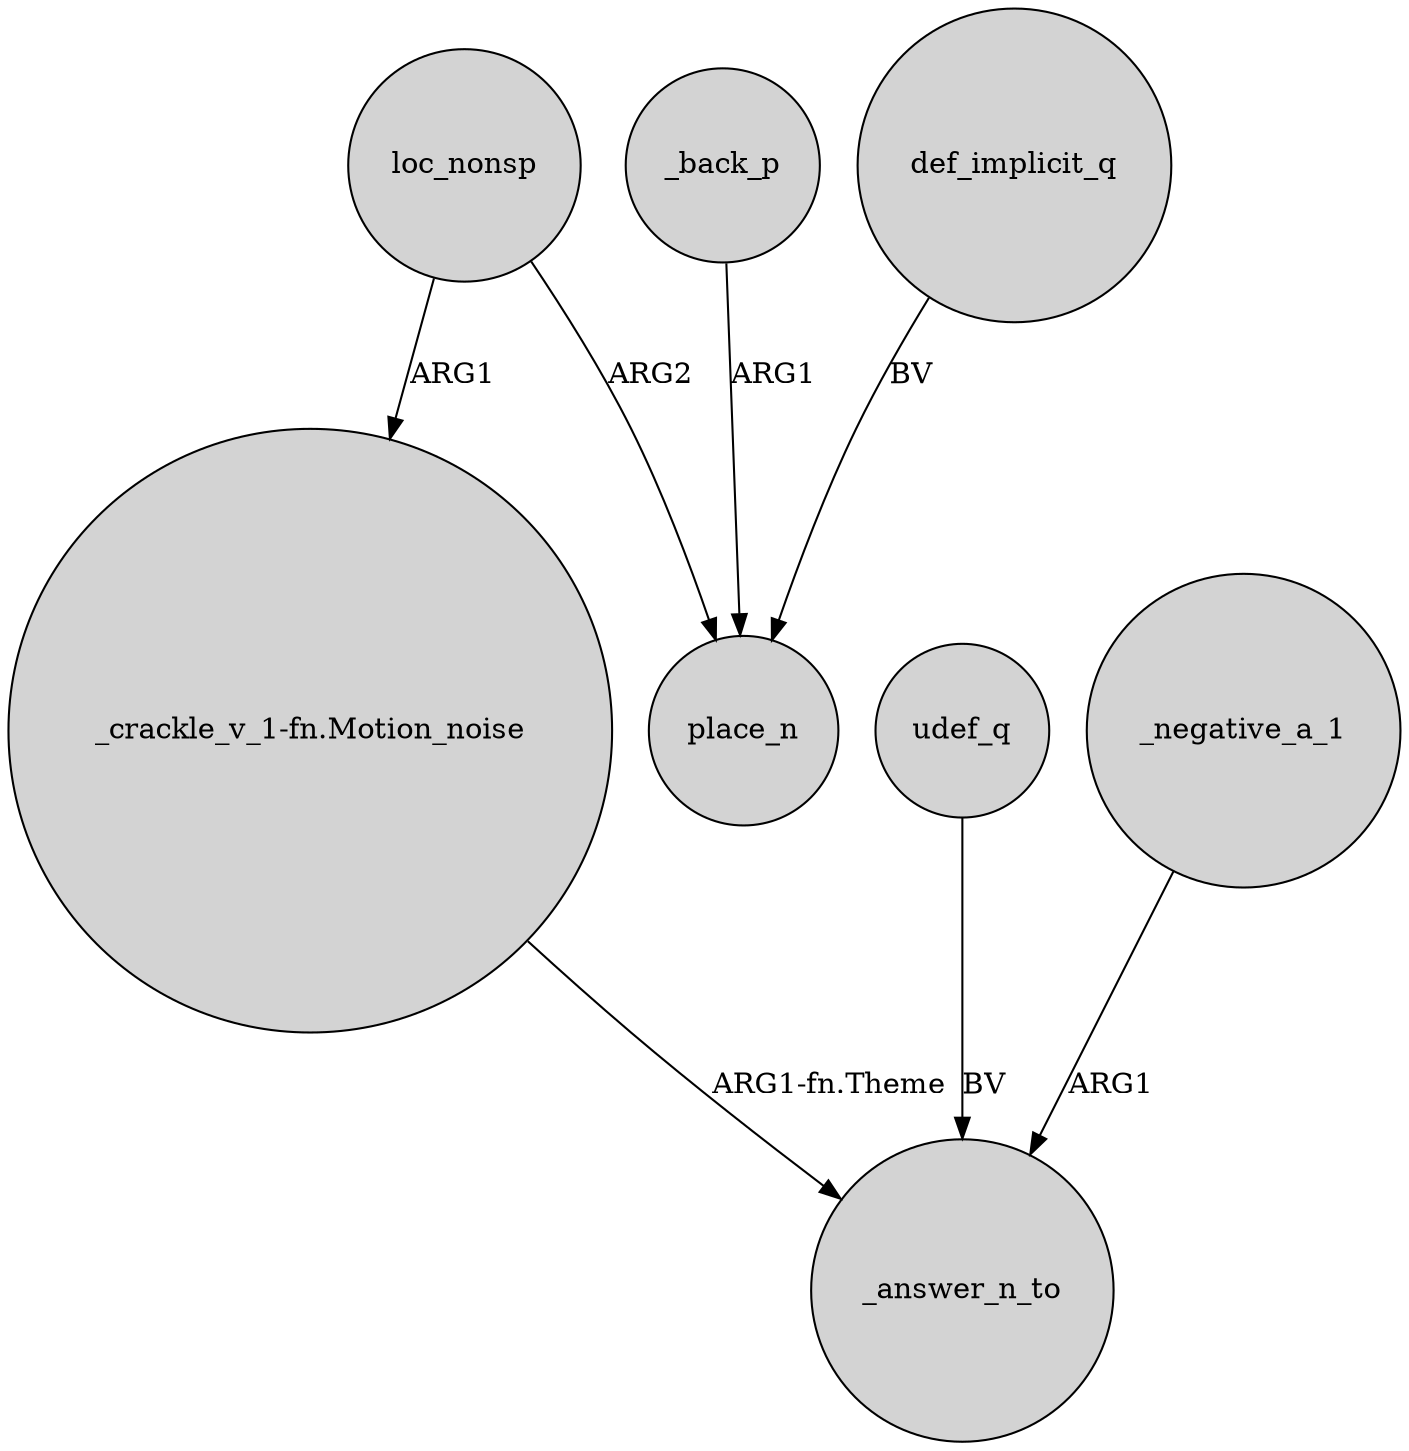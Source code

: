 digraph {
	node [shape=circle style=filled]
	loc_nonsp -> place_n [label=ARG2]
	_back_p -> place_n [label=ARG1]
	def_implicit_q -> place_n [label=BV]
	udef_q -> _answer_n_to [label=BV]
	loc_nonsp -> "_crackle_v_1-fn.Motion_noise" [label=ARG1]
	_negative_a_1 -> _answer_n_to [label=ARG1]
	"_crackle_v_1-fn.Motion_noise" -> _answer_n_to [label="ARG1-fn.Theme"]
}

